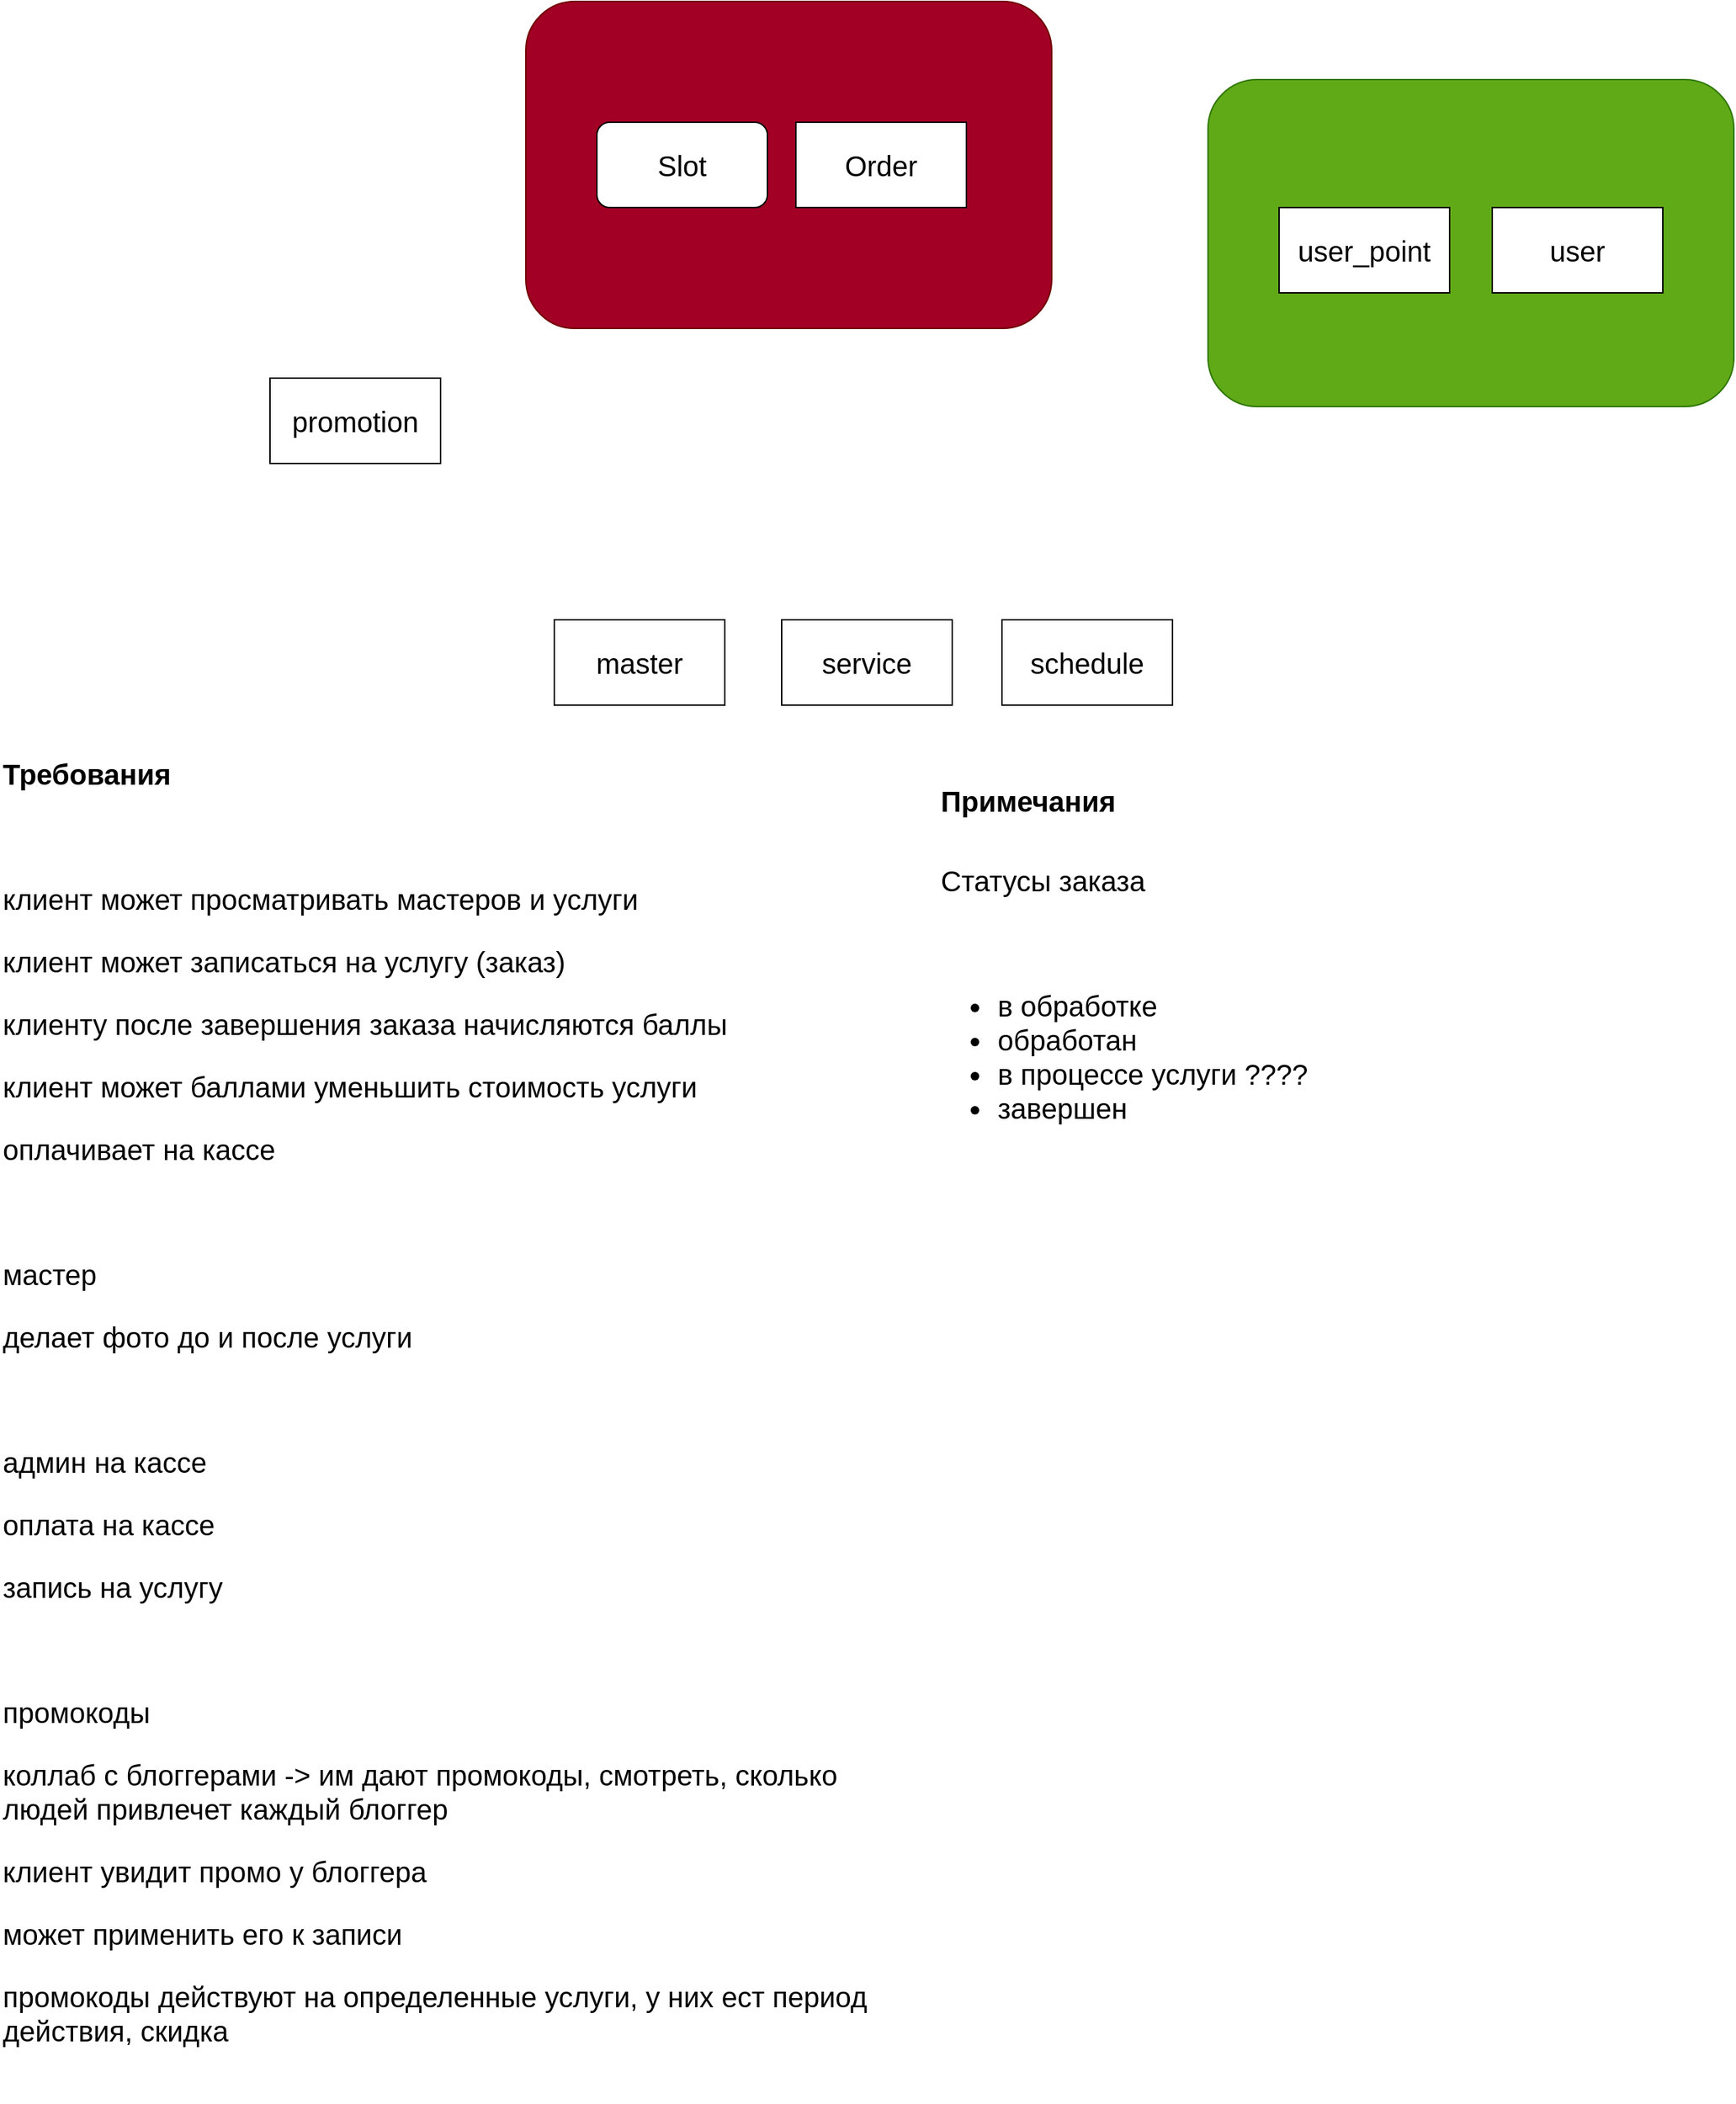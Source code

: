 <mxfile version="24.4.13" type="device">
  <diagram name="Page-1" id="2YBvvXClWsGukQMizWep">
    <mxGraphModel dx="2284" dy="844" grid="1" gridSize="10" guides="1" tooltips="1" connect="1" arrows="1" fold="1" page="1" pageScale="1" pageWidth="850" pageHeight="1100" math="0" shadow="0">
      <root>
        <mxCell id="0" />
        <mxCell id="1" parent="0" />
        <mxCell id="AG_jORgWEOwMNbRPTdQD-2" value="" style="rounded=1;whiteSpace=wrap;html=1;fillColor=#a20025;fontColor=#ffffff;strokeColor=#6F0000;fontSize=20;" vertex="1" parent="1">
          <mxGeometry x="90" y="45" width="370" height="230" as="geometry" />
        </mxCell>
        <mxCell id="AG_jORgWEOwMNbRPTdQD-1" value="Slot" style="rounded=1;whiteSpace=wrap;html=1;fontSize=20;" vertex="1" parent="1">
          <mxGeometry x="140" y="130" width="120" height="60" as="geometry" />
        </mxCell>
        <mxCell id="AG_jORgWEOwMNbRPTdQD-4" value="schedule" style="rounded=0;whiteSpace=wrap;html=1;fontSize=20;" vertex="1" parent="1">
          <mxGeometry x="425" y="480" width="120" height="60" as="geometry" />
        </mxCell>
        <mxCell id="AG_jORgWEOwMNbRPTdQD-5" value="master" style="rounded=0;whiteSpace=wrap;html=1;fontSize=20;" vertex="1" parent="1">
          <mxGeometry x="110" y="480" width="120" height="60" as="geometry" />
        </mxCell>
        <mxCell id="AG_jORgWEOwMNbRPTdQD-6" value="service" style="rounded=0;whiteSpace=wrap;html=1;fontSize=20;" vertex="1" parent="1">
          <mxGeometry x="270" y="480" width="120" height="60" as="geometry" />
        </mxCell>
        <mxCell id="AG_jORgWEOwMNbRPTdQD-13" value="" style="rounded=1;whiteSpace=wrap;html=1;fillColor=#60a917;fontColor=#ffffff;strokeColor=#2D7600;fontSize=20;" vertex="1" parent="1">
          <mxGeometry x="570" y="100" width="370" height="230" as="geometry" />
        </mxCell>
        <mxCell id="AG_jORgWEOwMNbRPTdQD-9" value="Order" style="rounded=0;whiteSpace=wrap;html=1;fontSize=20;" vertex="1" parent="1">
          <mxGeometry x="280" y="130" width="120" height="60" as="geometry" />
        </mxCell>
        <mxCell id="AG_jORgWEOwMNbRPTdQD-11" value="promotion" style="rounded=0;whiteSpace=wrap;html=1;fontSize=20;" vertex="1" parent="1">
          <mxGeometry x="-90" y="310" width="120" height="60" as="geometry" />
        </mxCell>
        <mxCell id="AG_jORgWEOwMNbRPTdQD-8" value="user_point" style="rounded=0;whiteSpace=wrap;html=1;fontSize=20;" vertex="1" parent="1">
          <mxGeometry x="620" y="190" width="120" height="60" as="geometry" />
        </mxCell>
        <mxCell id="AG_jORgWEOwMNbRPTdQD-7" value="user" style="rounded=0;whiteSpace=wrap;html=1;fontSize=20;" vertex="1" parent="1">
          <mxGeometry x="770" y="190" width="120" height="60" as="geometry" />
        </mxCell>
        <mxCell id="AG_jORgWEOwMNbRPTdQD-15" value="&lt;h1 style=&quot;margin-top: 0px; font-size: 20px;&quot;&gt;&lt;font style=&quot;font-size: 20px;&quot;&gt;Требования&lt;/font&gt;&lt;/h1&gt;&lt;p style=&quot;font-size: 20px;&quot;&gt;&lt;br&gt;&lt;/p&gt;&lt;p style=&quot;font-size: 20px;&quot;&gt;клиент может просматривать мастеров и услуги&lt;/p&gt;&lt;p style=&quot;font-size: 20px;&quot;&gt;клиент может записаться на услугу (заказ)&lt;/p&gt;&lt;p style=&quot;font-size: 20px;&quot;&gt;клиенту после завершения заказа начисляются баллы&lt;/p&gt;&lt;p style=&quot;font-size: 20px;&quot;&gt;клиент может баллами уменьшить стоимость услуги&lt;/p&gt;&lt;p style=&quot;font-size: 20px;&quot;&gt;оплачивает на кассе&lt;/p&gt;&lt;p style=&quot;font-size: 20px;&quot;&gt;&lt;br&gt;&lt;/p&gt;&lt;p style=&quot;font-size: 20px;&quot;&gt;мастер&lt;/p&gt;&lt;p style=&quot;font-size: 20px;&quot;&gt;делает фото до и после услуги&lt;/p&gt;&lt;p style=&quot;font-size: 20px;&quot;&gt;&lt;br&gt;&lt;/p&gt;&lt;p style=&quot;font-size: 20px;&quot;&gt;админ на кассе&lt;/p&gt;&lt;p style=&quot;font-size: 20px;&quot;&gt;оплата на кассе&lt;/p&gt;&lt;p style=&quot;font-size: 20px;&quot;&gt;запись на услугу&lt;/p&gt;&lt;p style=&quot;font-size: 20px;&quot;&gt;&lt;br&gt;&lt;/p&gt;&lt;p style=&quot;font-size: 20px;&quot;&gt;промокоды&amp;nbsp;&lt;/p&gt;&lt;p style=&quot;font-size: 20px;&quot;&gt;коллаб с блоггерами -&amp;gt; им дают промокоды, смотреть, сколько людей привлечет каждый блоггер&lt;/p&gt;&lt;p style=&quot;font-size: 20px;&quot;&gt;клиент увидит промо у блоггера&lt;/p&gt;&lt;p style=&quot;font-size: 20px;&quot;&gt;может применить его к записи&lt;/p&gt;&lt;p style=&quot;font-size: 20px;&quot;&gt;промокоды действуют на определенные услуги, у них ест период действия, скидка&lt;/p&gt;" style="text;html=1;whiteSpace=wrap;overflow=hidden;rounded=0;fontSize=20;" vertex="1" parent="1">
          <mxGeometry x="-280" y="570" width="640" height="950" as="geometry" />
        </mxCell>
        <mxCell id="AG_jORgWEOwMNbRPTdQD-18" value="&lt;h1 style=&quot;margin-top: 0px;&quot;&gt;&lt;font style=&quot;font-size: 20px;&quot;&gt;Примечания&lt;/font&gt;&lt;/h1&gt;&lt;p style=&quot;font-size: 20px;&quot;&gt;Статусы заказа&lt;/p&gt;&lt;p style=&quot;font-size: 20px;&quot;&gt;&lt;br&gt;&lt;/p&gt;&lt;p style=&quot;font-size: 20px;&quot;&gt;&lt;/p&gt;&lt;ul&gt;&lt;li&gt;в обработке&lt;/li&gt;&lt;li&gt;обработан&lt;/li&gt;&lt;li&gt;в процессе услуги ????&lt;/li&gt;&lt;li&gt;завершен&lt;/li&gt;&lt;/ul&gt;&lt;p&gt;&lt;/p&gt;" style="text;html=1;whiteSpace=wrap;overflow=hidden;rounded=0;fontSize=20;" vertex="1" parent="1">
          <mxGeometry x="380" y="570" width="540" height="670" as="geometry" />
        </mxCell>
      </root>
    </mxGraphModel>
  </diagram>
</mxfile>
